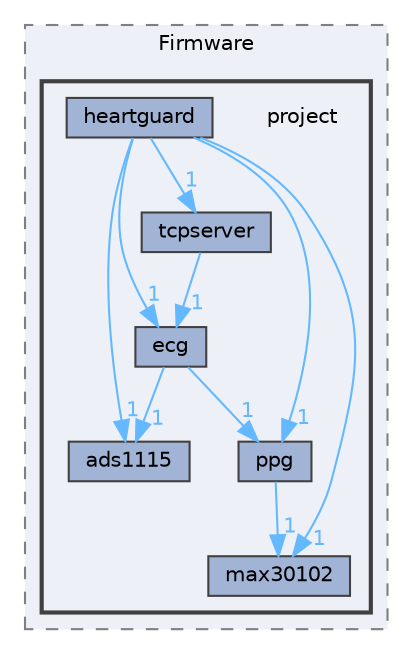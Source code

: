 digraph "Software/Firmware/project"
{
 // LATEX_PDF_SIZE
  bgcolor="transparent";
  edge [fontname=Helvetica,fontsize=10,labelfontname=Helvetica,labelfontsize=10];
  node [fontname=Helvetica,fontsize=10,shape=box,height=0.2,width=0.4];
  compound=true
  subgraph clusterdir_a0d0cfd3eed1b74f03698919d30d8fc6 {
    graph [ bgcolor="#edf0f7", pencolor="grey50", label="Firmware", fontname=Helvetica,fontsize=10 style="filled,dashed", URL="dir_a0d0cfd3eed1b74f03698919d30d8fc6.html",tooltip=""]
  subgraph clusterdir_0f05551bec2e356b5b4633bda4b6fd8d {
    graph [ bgcolor="#edf0f7", pencolor="grey25", label="", fontname=Helvetica,fontsize=10 style="filled,bold", URL="dir_0f05551bec2e356b5b4633bda4b6fd8d.html",tooltip=""]
    dir_0f05551bec2e356b5b4633bda4b6fd8d [shape=plaintext, label="project"];
  dir_970d6700fad0eea1fd73061d0f7b3c90 [label="ads1115", fillcolor="#a2b4d6", color="grey25", style="filled", URL="dir_970d6700fad0eea1fd73061d0f7b3c90.html",tooltip=""];
  dir_2bee69849a4f5579481b2253a42a2741 [label="ecg", fillcolor="#a2b4d6", color="grey25", style="filled", URL="dir_2bee69849a4f5579481b2253a42a2741.html",tooltip=""];
  dir_4fedc7ead3d2b404954f303db05aff23 [label="heartguard", fillcolor="#a2b4d6", color="grey25", style="filled", URL="dir_4fedc7ead3d2b404954f303db05aff23.html",tooltip=""];
  dir_4f9538d0e23f9eaa41c1c6f4181212d5 [label="max30102", fillcolor="#a2b4d6", color="grey25", style="filled", URL="dir_4f9538d0e23f9eaa41c1c6f4181212d5.html",tooltip=""];
  dir_b0bf7c56bb40bf9d82fb811d7dc25f65 [label="ppg", fillcolor="#a2b4d6", color="grey25", style="filled", URL="dir_b0bf7c56bb40bf9d82fb811d7dc25f65.html",tooltip=""];
  dir_2620d9fb132d75b076c94916c00a316d [label="tcpserver", fillcolor="#a2b4d6", color="grey25", style="filled", URL="dir_2620d9fb132d75b076c94916c00a316d.html",tooltip=""];
  }
  }
  dir_2bee69849a4f5579481b2253a42a2741->dir_970d6700fad0eea1fd73061d0f7b3c90 [headlabel="1", labeldistance=1.5 headhref="dir_000002_000000.html" href="dir_000002_000000.html" color="steelblue1" fontcolor="steelblue1"];
  dir_2bee69849a4f5579481b2253a42a2741->dir_b0bf7c56bb40bf9d82fb811d7dc25f65 [headlabel="1", labeldistance=1.5 headhref="dir_000002_000012.html" href="dir_000002_000012.html" color="steelblue1" fontcolor="steelblue1"];
  dir_4fedc7ead3d2b404954f303db05aff23->dir_970d6700fad0eea1fd73061d0f7b3c90 [headlabel="1", labeldistance=1.5 headhref="dir_000004_000000.html" href="dir_000004_000000.html" color="steelblue1" fontcolor="steelblue1"];
  dir_4fedc7ead3d2b404954f303db05aff23->dir_2bee69849a4f5579481b2253a42a2741 [headlabel="1", labeldistance=1.5 headhref="dir_000004_000002.html" href="dir_000004_000002.html" color="steelblue1" fontcolor="steelblue1"];
  dir_4fedc7ead3d2b404954f303db05aff23->dir_4f9538d0e23f9eaa41c1c6f4181212d5 [headlabel="1", labeldistance=1.5 headhref="dir_000004_000011.html" href="dir_000004_000011.html" color="steelblue1" fontcolor="steelblue1"];
  dir_4fedc7ead3d2b404954f303db05aff23->dir_b0bf7c56bb40bf9d82fb811d7dc25f65 [headlabel="1", labeldistance=1.5 headhref="dir_000004_000012.html" href="dir_000004_000012.html" color="steelblue1" fontcolor="steelblue1"];
  dir_4fedc7ead3d2b404954f303db05aff23->dir_2620d9fb132d75b076c94916c00a316d [headlabel="1", labeldistance=1.5 headhref="dir_000004_000021.html" href="dir_000004_000021.html" color="steelblue1" fontcolor="steelblue1"];
  dir_b0bf7c56bb40bf9d82fb811d7dc25f65->dir_4f9538d0e23f9eaa41c1c6f4181212d5 [headlabel="1", labeldistance=1.5 headhref="dir_000012_000011.html" href="dir_000012_000011.html" color="steelblue1" fontcolor="steelblue1"];
  dir_2620d9fb132d75b076c94916c00a316d->dir_2bee69849a4f5579481b2253a42a2741 [headlabel="1", labeldistance=1.5 headhref="dir_000021_000002.html" href="dir_000021_000002.html" color="steelblue1" fontcolor="steelblue1"];
}
